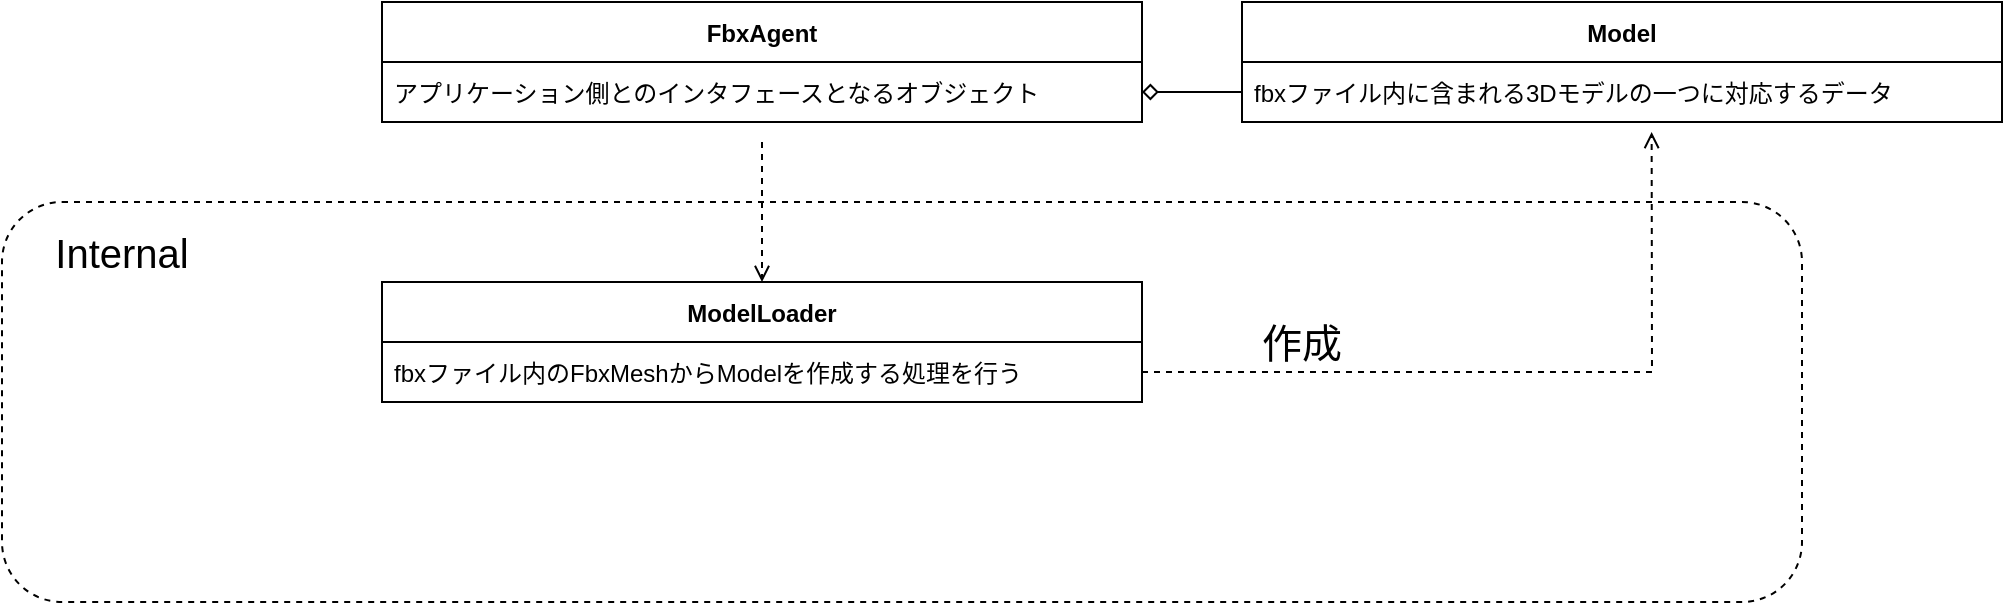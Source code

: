 <mxfile version="18.0.1" type="device"><diagram id="kZTl4S1cQLo8PllB0Di6" name="ページ1"><mxGraphModel dx="1102" dy="865" grid="1" gridSize="10" guides="1" tooltips="1" connect="1" arrows="1" fold="1" page="1" pageScale="1" pageWidth="827" pageHeight="1169" math="0" shadow="0"><root><mxCell id="0"/><mxCell id="1" parent="0"/><mxCell id="aSphvUHnF8roZ_q4rNRC-13" value="" style="rounded=1;whiteSpace=wrap;html=1;fontSize=20;fillColor=none;dashed=1;" vertex="1" parent="1"><mxGeometry x="10" y="340" width="900" height="200" as="geometry"/></mxCell><mxCell id="aSphvUHnF8roZ_q4rNRC-1" value="FbxAgent" style="swimlane;fontStyle=1;childLayout=stackLayout;horizontal=1;startSize=30;horizontalStack=0;resizeParent=1;resizeParentMax=0;resizeLast=0;collapsible=1;marginBottom=0;" vertex="1" parent="1"><mxGeometry x="200" y="240" width="380" height="60" as="geometry"/></mxCell><mxCell id="aSphvUHnF8roZ_q4rNRC-4" value="アプリケーション側とのインタフェースとなるオブジェクト" style="text;strokeColor=none;fillColor=none;align=left;verticalAlign=middle;spacingLeft=4;spacingRight=4;overflow=hidden;points=[[0,0.5],[1,0.5]];portConstraint=eastwest;rotatable=0;" vertex="1" parent="aSphvUHnF8roZ_q4rNRC-1"><mxGeometry y="30" width="380" height="30" as="geometry"/></mxCell><mxCell id="aSphvUHnF8roZ_q4rNRC-5" value="ModelLoader" style="swimlane;fontStyle=1;childLayout=stackLayout;horizontal=1;startSize=30;horizontalStack=0;resizeParent=1;resizeParentMax=0;resizeLast=0;collapsible=1;marginBottom=0;" vertex="1" parent="1"><mxGeometry x="200" y="380" width="380" height="60" as="geometry"/></mxCell><mxCell id="aSphvUHnF8roZ_q4rNRC-6" value="fbxファイル内のFbxMeshからModelを作成する処理を行う" style="text;strokeColor=none;fillColor=none;align=left;verticalAlign=middle;spacingLeft=4;spacingRight=4;overflow=hidden;points=[[0,0.5],[1,0.5]];portConstraint=eastwest;rotatable=0;" vertex="1" parent="aSphvUHnF8roZ_q4rNRC-5"><mxGeometry y="30" width="380" height="30" as="geometry"/></mxCell><mxCell id="aSphvUHnF8roZ_q4rNRC-7" value="Model" style="swimlane;fontStyle=1;childLayout=stackLayout;horizontal=1;startSize=30;horizontalStack=0;resizeParent=1;resizeParentMax=0;resizeLast=0;collapsible=1;marginBottom=0;" vertex="1" parent="1"><mxGeometry x="630" y="240" width="380" height="60" as="geometry"/></mxCell><mxCell id="aSphvUHnF8roZ_q4rNRC-8" value="fbxファイル内に含まれる3Dモデルの一つに対応するデータ" style="text;strokeColor=none;fillColor=none;align=left;verticalAlign=middle;spacingLeft=4;spacingRight=4;overflow=hidden;points=[[0,0.5],[1,0.5]];portConstraint=eastwest;rotatable=0;" vertex="1" parent="aSphvUHnF8roZ_q4rNRC-7"><mxGeometry y="30" width="380" height="30" as="geometry"/></mxCell><mxCell id="aSphvUHnF8roZ_q4rNRC-9" value="" style="endArrow=open;html=1;rounded=0;entryX=0.5;entryY=0;entryDx=0;entryDy=0;exitX=0.5;exitY=1.333;exitDx=0;exitDy=0;exitPerimeter=0;dashed=1;endFill=0;" edge="1" parent="1" source="aSphvUHnF8roZ_q4rNRC-4" target="aSphvUHnF8roZ_q4rNRC-5"><mxGeometry width="50" height="50" relative="1" as="geometry"><mxPoint x="380" y="320" as="sourcePoint"/><mxPoint x="640" y="400" as="targetPoint"/></mxGeometry></mxCell><mxCell id="aSphvUHnF8roZ_q4rNRC-10" value="" style="endArrow=open;html=1;rounded=0;entryX=0.539;entryY=1.167;entryDx=0;entryDy=0;exitX=1;exitY=0.5;exitDx=0;exitDy=0;dashed=1;endFill=0;entryPerimeter=0;" edge="1" parent="1" source="aSphvUHnF8roZ_q4rNRC-6" target="aSphvUHnF8roZ_q4rNRC-8"><mxGeometry width="50" height="50" relative="1" as="geometry"><mxPoint x="670" y="350" as="sourcePoint"/><mxPoint x="670" y="420.01" as="targetPoint"/><Array as="points"><mxPoint x="835" y="425"/></Array></mxGeometry></mxCell><mxCell id="aSphvUHnF8roZ_q4rNRC-11" value="&lt;font style=&quot;font-size: 20px;&quot;&gt;作成&lt;/font&gt;" style="text;html=1;strokeColor=none;fillColor=none;align=center;verticalAlign=middle;whiteSpace=wrap;rounded=0;" vertex="1" parent="1"><mxGeometry x="630" y="395" width="60" height="30" as="geometry"/></mxCell><mxCell id="aSphvUHnF8roZ_q4rNRC-12" value="" style="endArrow=diamond;html=1;rounded=0;fontSize=20;entryX=1;entryY=0.5;entryDx=0;entryDy=0;exitX=0;exitY=0.5;exitDx=0;exitDy=0;endFill=0;" edge="1" parent="1" source="aSphvUHnF8roZ_q4rNRC-8" target="aSphvUHnF8roZ_q4rNRC-4"><mxGeometry width="50" height="50" relative="1" as="geometry"><mxPoint x="590" y="440" as="sourcePoint"/><mxPoint x="640" y="390" as="targetPoint"/></mxGeometry></mxCell><mxCell id="aSphvUHnF8roZ_q4rNRC-14" value="&lt;font style=&quot;font-size: 20px;&quot;&gt;Internal&lt;/font&gt;" style="text;html=1;strokeColor=none;fillColor=none;align=center;verticalAlign=middle;whiteSpace=wrap;rounded=0;" vertex="1" parent="1"><mxGeometry x="40" y="350" width="60" height="30" as="geometry"/></mxCell></root></mxGraphModel></diagram></mxfile>